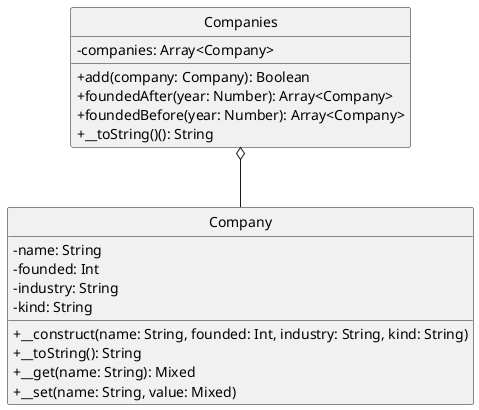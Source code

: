 @startuml
skinparam classAttributeIconSize 0
skinparam monochrome true
hide circle

class Company {
  -name: String
  -founded: Int
  -industry: String
  -kind: String
  +__construct(name: String, founded: Int, industry: String, kind: String)
  +__toString(): String
  +__get(name: String): Mixed
  +__set(name: String, value: Mixed)
}

class Companies {
  -companies: Array<Company>
  +add(company: Company): Boolean
  +foundedAfter(year: Number): Array<Company>
  +foundedBefore(year: Number): Array<Company>
  +__toString()(): String
}

Companies o-- Company
@enduml
